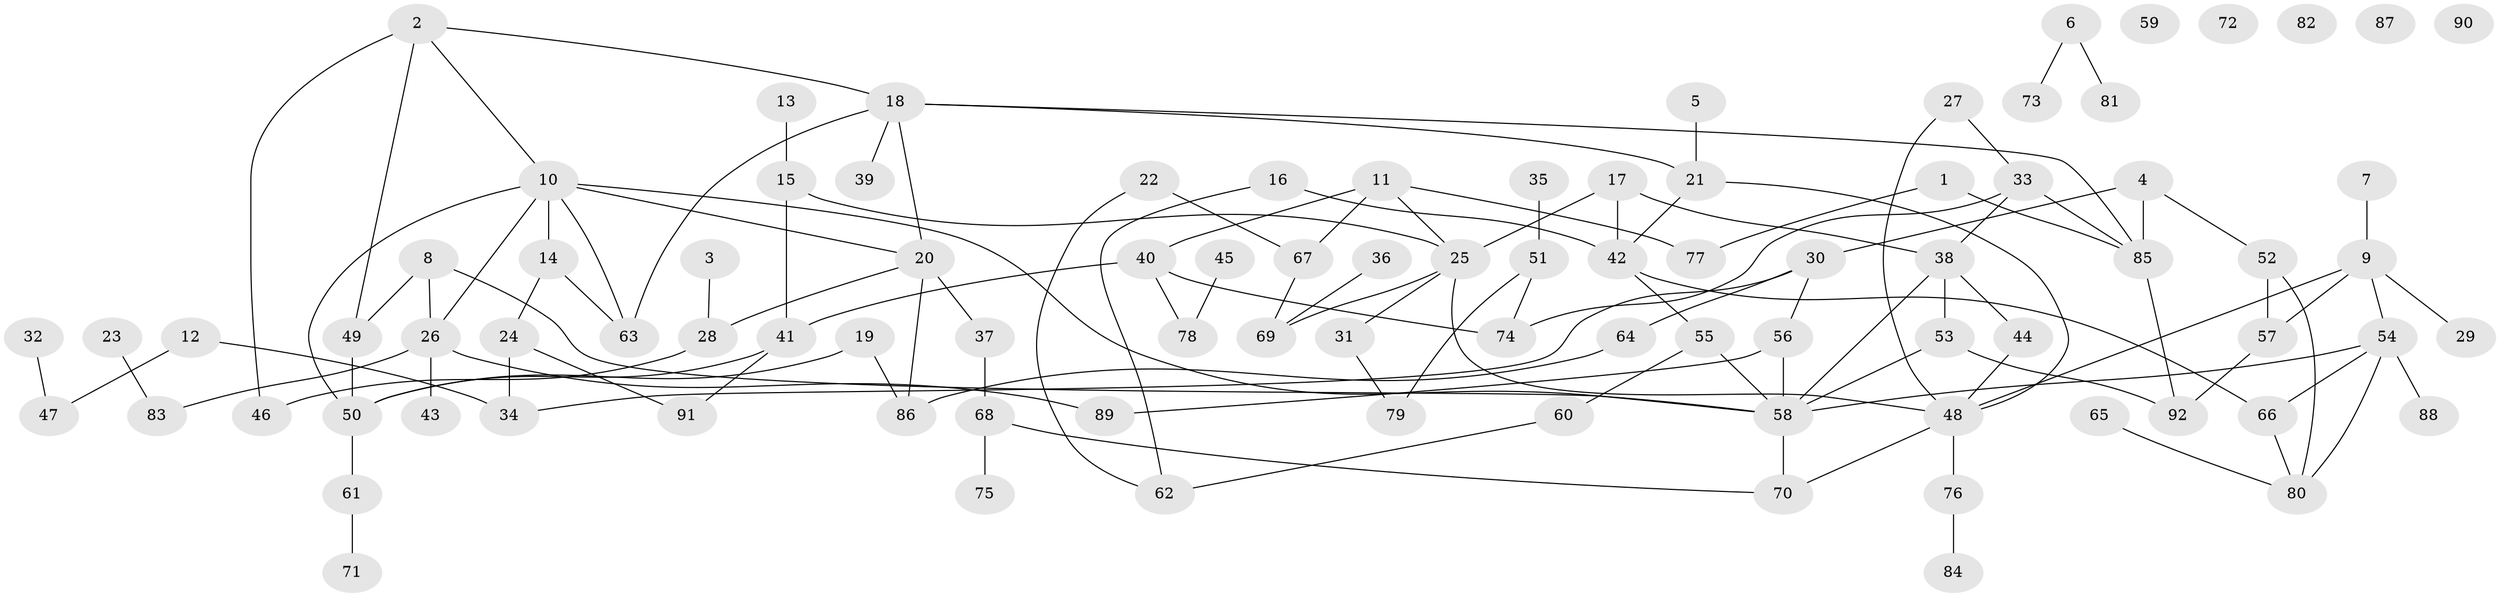 // Generated by graph-tools (version 1.1) at 2025/49/03/09/25 03:49:11]
// undirected, 92 vertices, 122 edges
graph export_dot {
graph [start="1"]
  node [color=gray90,style=filled];
  1;
  2;
  3;
  4;
  5;
  6;
  7;
  8;
  9;
  10;
  11;
  12;
  13;
  14;
  15;
  16;
  17;
  18;
  19;
  20;
  21;
  22;
  23;
  24;
  25;
  26;
  27;
  28;
  29;
  30;
  31;
  32;
  33;
  34;
  35;
  36;
  37;
  38;
  39;
  40;
  41;
  42;
  43;
  44;
  45;
  46;
  47;
  48;
  49;
  50;
  51;
  52;
  53;
  54;
  55;
  56;
  57;
  58;
  59;
  60;
  61;
  62;
  63;
  64;
  65;
  66;
  67;
  68;
  69;
  70;
  71;
  72;
  73;
  74;
  75;
  76;
  77;
  78;
  79;
  80;
  81;
  82;
  83;
  84;
  85;
  86;
  87;
  88;
  89;
  90;
  91;
  92;
  1 -- 77;
  1 -- 85;
  2 -- 10;
  2 -- 18;
  2 -- 46;
  2 -- 49;
  3 -- 28;
  4 -- 30;
  4 -- 52;
  4 -- 85;
  5 -- 21;
  6 -- 73;
  6 -- 81;
  7 -- 9;
  8 -- 26;
  8 -- 49;
  8 -- 58;
  9 -- 29;
  9 -- 48;
  9 -- 54;
  9 -- 57;
  10 -- 14;
  10 -- 20;
  10 -- 26;
  10 -- 50;
  10 -- 58;
  10 -- 63;
  11 -- 25;
  11 -- 40;
  11 -- 67;
  11 -- 77;
  12 -- 34;
  12 -- 47;
  13 -- 15;
  14 -- 24;
  14 -- 63;
  15 -- 25;
  15 -- 41;
  16 -- 42;
  16 -- 62;
  17 -- 25;
  17 -- 38;
  17 -- 42;
  18 -- 20;
  18 -- 21;
  18 -- 39;
  18 -- 63;
  18 -- 85;
  19 -- 50;
  19 -- 86;
  20 -- 28;
  20 -- 37;
  20 -- 86;
  21 -- 42;
  21 -- 48;
  22 -- 62;
  22 -- 67;
  23 -- 83;
  24 -- 34;
  24 -- 91;
  25 -- 31;
  25 -- 48;
  25 -- 69;
  26 -- 43;
  26 -- 83;
  26 -- 89;
  27 -- 33;
  27 -- 48;
  28 -- 46;
  30 -- 34;
  30 -- 56;
  30 -- 64;
  31 -- 79;
  32 -- 47;
  33 -- 38;
  33 -- 74;
  33 -- 85;
  35 -- 51;
  36 -- 69;
  37 -- 68;
  38 -- 44;
  38 -- 53;
  38 -- 58;
  40 -- 41;
  40 -- 74;
  40 -- 78;
  41 -- 50;
  41 -- 91;
  42 -- 55;
  42 -- 66;
  44 -- 48;
  45 -- 78;
  48 -- 70;
  48 -- 76;
  49 -- 50;
  50 -- 61;
  51 -- 74;
  51 -- 79;
  52 -- 57;
  52 -- 80;
  53 -- 58;
  53 -- 92;
  54 -- 58;
  54 -- 66;
  54 -- 80;
  54 -- 88;
  55 -- 58;
  55 -- 60;
  56 -- 58;
  56 -- 89;
  57 -- 92;
  58 -- 70;
  60 -- 62;
  61 -- 71;
  64 -- 86;
  65 -- 80;
  66 -- 80;
  67 -- 69;
  68 -- 70;
  68 -- 75;
  76 -- 84;
  85 -- 92;
}
